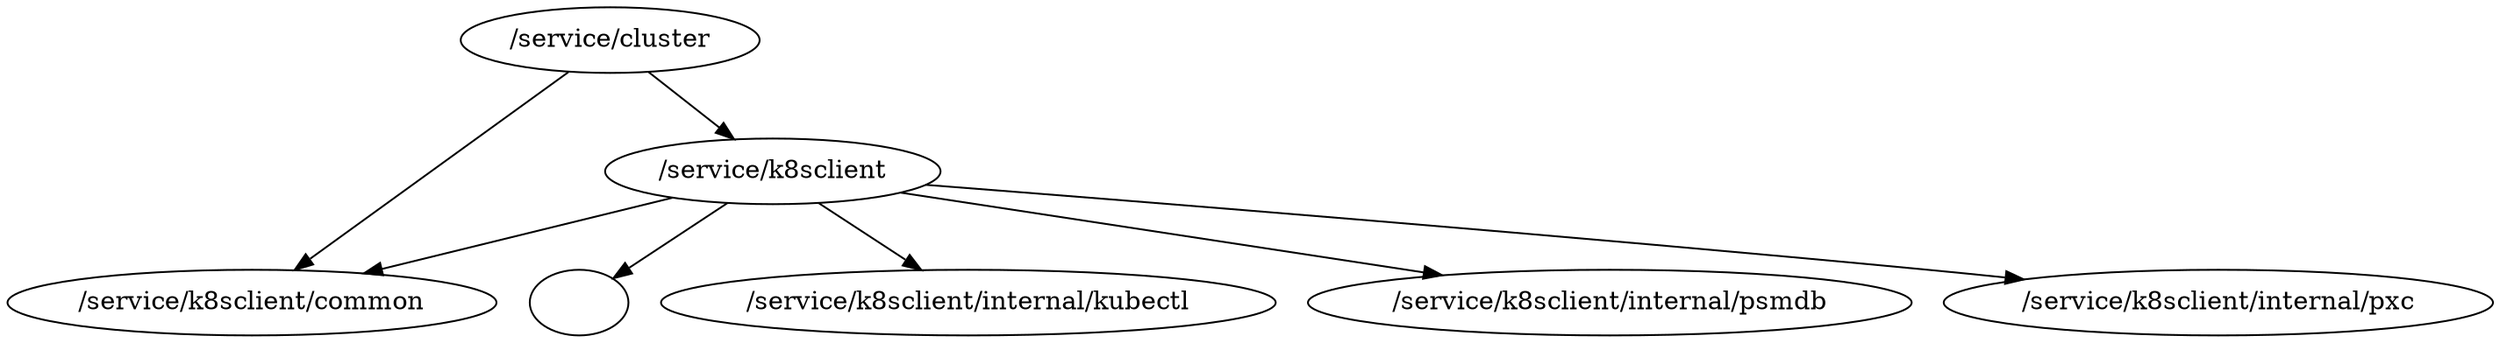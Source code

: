 digraph packages {
	"/service/cluster" -> "/service/k8sclient";
	"/service/cluster" -> "/service/k8sclient/common";
	"/service/k8sclient" -> "";
	"/service/k8sclient" -> "/service/k8sclient/common";
	"/service/k8sclient" -> "/service/k8sclient/internal/kubectl";
	"/service/k8sclient" -> "/service/k8sclient/internal/psmdb";
	"/service/k8sclient" -> "/service/k8sclient/internal/pxc";
}
